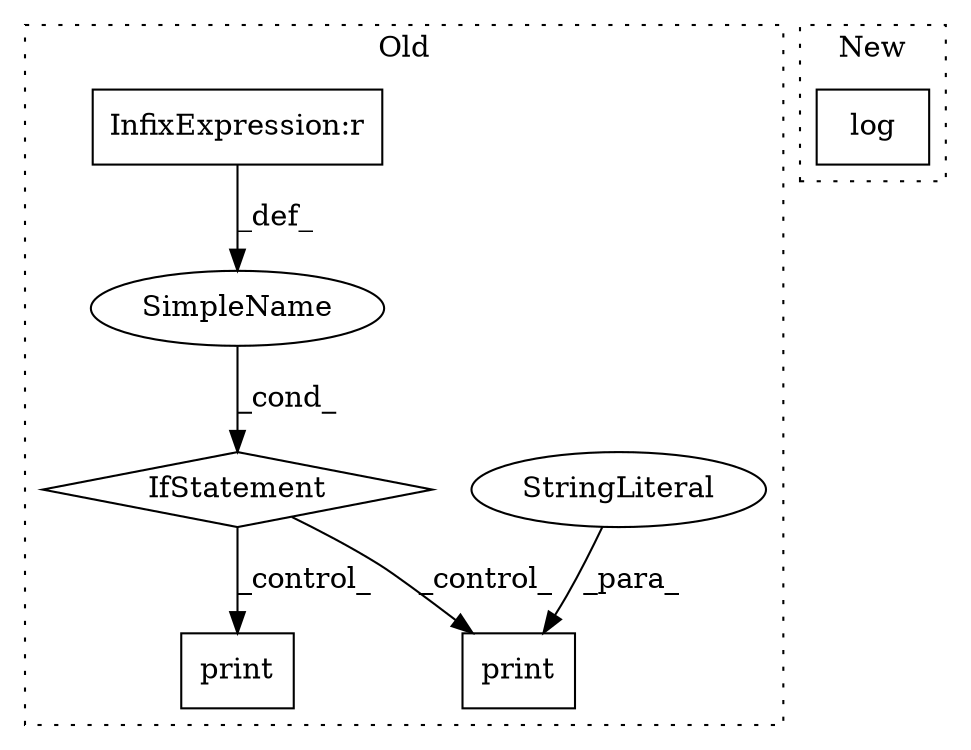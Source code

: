 digraph G {
subgraph cluster0 {
1 [label="print" a="32" s="7622,7654" l="6,1" shape="box"];
3 [label="IfStatement" a="25" s="7575,7610" l="4,2" shape="diamond"];
4 [label="SimpleName" a="42" s="" l="" shape="ellipse"];
5 [label="StringLiteral" a="45" s="7628" l="26" shape="ellipse"];
6 [label="InfixExpression:r" a="27" s="7595" l="4" shape="box"];
7 [label="print" a="32" s="7725,7758" l="6,1" shape="box"];
label = "Old";
style="dotted";
}
subgraph cluster1 {
2 [label="log" a="32" s="6212,6276" l="4,1" shape="box"];
label = "New";
style="dotted";
}
3 -> 7 [label="_control_"];
3 -> 1 [label="_control_"];
4 -> 3 [label="_cond_"];
5 -> 1 [label="_para_"];
6 -> 4 [label="_def_"];
}